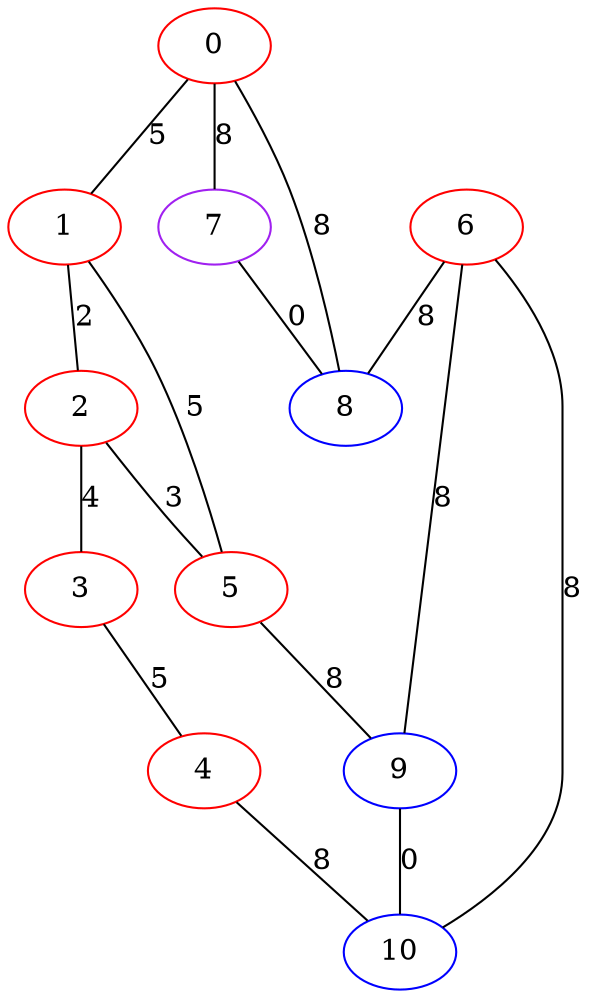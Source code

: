 graph "" {
0 [color=red, weight=1];
1 [color=red, weight=1];
2 [color=red, weight=1];
3 [color=red, weight=1];
4 [color=red, weight=1];
5 [color=red, weight=1];
6 [color=red, weight=1];
7 [color=purple, weight=4];
8 [color=blue, weight=3];
9 [color=blue, weight=3];
10 [color=blue, weight=3];
0 -- 8  [key=0, label=8];
0 -- 1  [key=0, label=5];
0 -- 7  [key=0, label=8];
1 -- 2  [key=0, label=2];
1 -- 5  [key=0, label=5];
2 -- 3  [key=0, label=4];
2 -- 5  [key=0, label=3];
3 -- 4  [key=0, label=5];
4 -- 10  [key=0, label=8];
5 -- 9  [key=0, label=8];
6 -- 8  [key=0, label=8];
6 -- 9  [key=0, label=8];
6 -- 10  [key=0, label=8];
7 -- 8  [key=0, label=0];
9 -- 10  [key=0, label=0];
}
